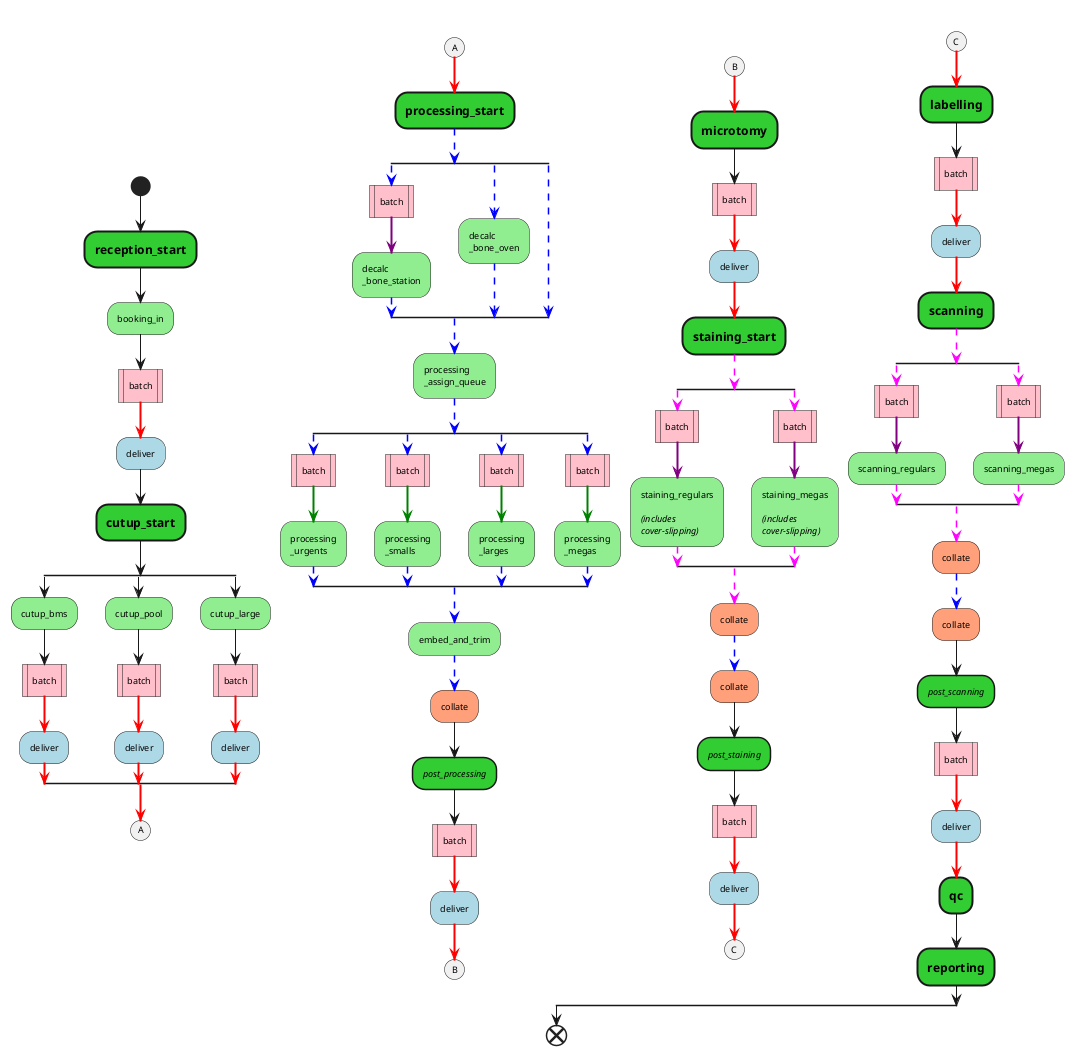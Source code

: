 @startuml
skinparam {
   ActivityFontSize 9
   ActivityBorderThickness<<start>> 2
   ActivityFontStyle<<start>> bold
   ActivityFontSize<<start>> 12
   ActivityBackgroundColor<<start>> #limegreen
   ActivityBorderThickness<<end>> 1.5
   ActivityFontStyle<<end>> italic
   ActivityBackgroundColor<<end>> #limegreen
   ActivityBackgroundColor<<deliver>> #lightblue
   ActivityBackgroundColor<<procedure>> #pink
   ActivityBackgroundColor<<collate>> #lightsalmon
   ActivityBackgroundColor #lightgreen
}
split
   -[hidden]->
   start

   :reception_start; <<start>>
   :booking_in;
   :batch; <<procedure>>
   -[#red,bold]->
   #lightblue:deliver;

   :cutup_start; <<start>>
   split
      :cutup_bms;
      :batch; <<procedure>>
      -[#red,bold]->
      :deliver;  <<deliver>>
      -[#red,bold]->
   split again
      :cutup_pool;
      :batch; <<procedure>>
      -[#red,bold]->
      :deliver;  <<deliver>>
      -[#red,bold]->
   split again
      :cutup_large;
      :batch; <<procedure>>
      -[#red,bold]->
      :deliver; <<deliver>>
      -[#red,bold]->
      -[#red,bold]->
   end split
   -[#red,bold]->
   (A)

   detach
split again

   -[hidden]->
   (A)
   -[#red,bold]->
   :processing_start; <<start>>
   -[#blue,dashed]->
   split
      -[#blue,dashed]->
      :batch; <<procedure>>
      -[#purple,bold]->
      #lightgreen:decalc\n_bone_station;
      -[#blue,dashed]->
   split again
      -[#blue,dashed]->
      #lightgreen:decalc\n_bone_oven;
      -[#blue,dashed]->
   split again
      -[#blue,dashed]->
   endsplit
   -[#blue,dashed]->
   #lightgreen:processing\n_assign_queue;
   -[#blue,dashed]->
   split
      -[#blue,dashed]->
      :batch; <<procedure>>
      -[#green,bold]->
      #lightgreen:processing\n_urgents;
      -[#blue,dashed]->
   split again
      -[#blue,dashed]->
      :batch; <<procedure>>
      -[#green,bold]->
      #lightgreen:processing\n_smalls;
      -[#blue,dashed]->
   split again
      -[#blue,dashed]->
      :batch; <<procedure>>
      -[#green,bold]->
      #lightgreen:processing\n_larges;
      -[#blue,dashed]->
   split again
      -[#blue,dashed]->
      :batch; <<procedure>>
      -[#green,bold]->
      #lightgreen:processing\n_megas;
      -[#blue,dashed]->
   endsplit
   -[#blue,dashed]->
   #lightgreen:embed_and_trim;
   -[#blue,dashed]->
   #lightsalmon:collate; <<collate>>
   :post_processing; <<end>>
   :batch; <<procedure>>
   -[#red,bold]->
   :deliver;  <<deliver>>
   -[#red,bold]->
   (B)

   detach
split again

   -[hidden]->
   (B)
   -[#red,bold]->
   :microtomy; <<start>>
   :batch;  <<procedure>>
   -[#red,bold]->
   :deliver;  <<deliver>>
   -[#red,bold]->

   :staining_start; <<start>>
   -[#magenta,dashed]->
   split
      -[#magenta,dashed]->
      :batch; <<procedure>>
      -[#purple,bold]->
      :staining_regulars\n\n<i>(includes</i>\n<i>cover-slipping)</i>;
      -[#magenta,dashed]->
   split again
      -[#magenta,dashed]->
      :batch; <<procedure>>
      -[#purple,bold]->
      :staining_megas\n\n<i>(includes</i>\n<i>cover-slipping)</i>;
      -[#magenta,dashed]->
   end split
   -[#magenta,dashed]->
   :collate; <<collate>>
   -[#blue,dashed]->
   :collate; <<collate>>
   :post_staining; <<end>>
   :batch;  <<procedure>>
   -[#red,bold]->
   :deliver;  <<deliver>>
   -[#red,bold]->
   (C)

   detach
split again

   -[hidden]->
   (C)
   -[#red,bold]->
   :labelling; <<start>>
   :batch;  <<procedure>>
   -[#red,bold]->
   :deliver;  <<deliver>>
   -[#red,bold]->

   :scanning; <<start>>
   -[#magenta,dashed]->
   split
      -[#magenta,dashed]->
      :batch; <<procedure>>
      -[#purple,bold]->
      :scanning_regulars;
      -[#magenta,dashed]->
   split again
      -[#magenta,dashed]->
      :batch; <<procedure>>
      -[#purple,bold]->
      :scanning_megas;
      -[#magenta,dashed]->
   end split
   -[#magenta,dashed]->
   :collate; <<collate>>
   -[#blue,dashed]->
   :collate; <<collate>>
   :post_scanning; <<end>>
   :batch;  <<procedure>>
   -[#red,bold]->
   :deliver;  <<deliver>>
   -[#red,bold]->
   :qc; <<start>>
   :reporting; <<start>>
end split
end
@enduml